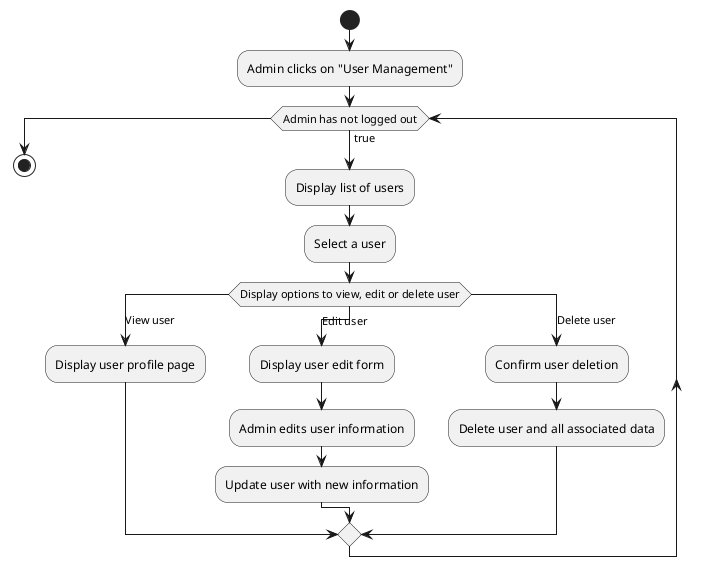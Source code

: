 @startuml
start
:Admin clicks on "User Management";
while (Admin has not logged out) is (true)
    :Display list of users;
    :Select a user;
    switch (Display options to view, edit or delete user)
    case (View user)
        :Display user profile page;
    case (Edit user)
        :Display user edit form;
        :Admin edits user information;
        :Update user with new information;
    case (Delete user)
        :Confirm user deletion;
        :Delete user and all associated data;
    endswitch
endwhile
stop
@enduml

